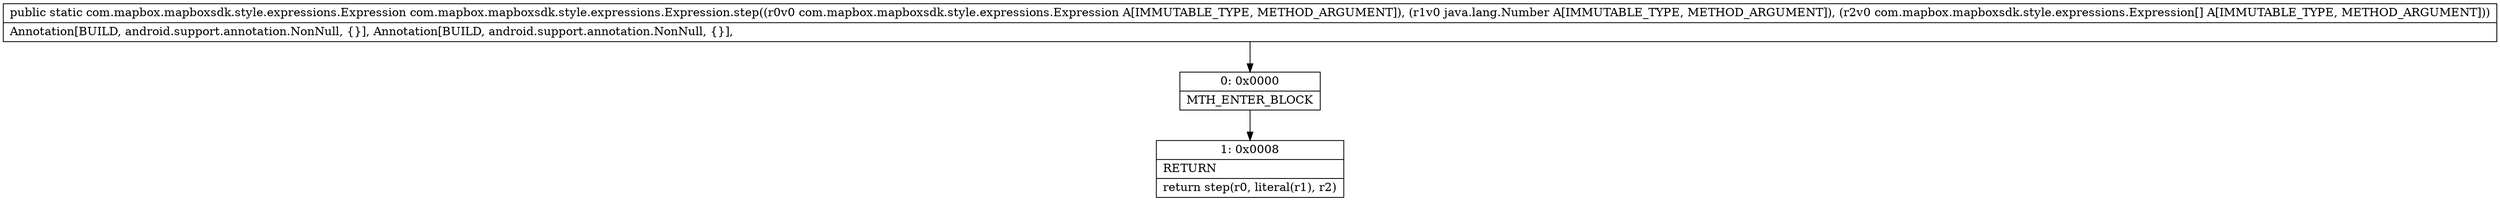 digraph "CFG forcom.mapbox.mapboxsdk.style.expressions.Expression.step(Lcom\/mapbox\/mapboxsdk\/style\/expressions\/Expression;Ljava\/lang\/Number;[Lcom\/mapbox\/mapboxsdk\/style\/expressions\/Expression;)Lcom\/mapbox\/mapboxsdk\/style\/expressions\/Expression;" {
Node_0 [shape=record,label="{0\:\ 0x0000|MTH_ENTER_BLOCK\l}"];
Node_1 [shape=record,label="{1\:\ 0x0008|RETURN\l|return step(r0, literal(r1), r2)\l}"];
MethodNode[shape=record,label="{public static com.mapbox.mapboxsdk.style.expressions.Expression com.mapbox.mapboxsdk.style.expressions.Expression.step((r0v0 com.mapbox.mapboxsdk.style.expressions.Expression A[IMMUTABLE_TYPE, METHOD_ARGUMENT]), (r1v0 java.lang.Number A[IMMUTABLE_TYPE, METHOD_ARGUMENT]), (r2v0 com.mapbox.mapboxsdk.style.expressions.Expression[] A[IMMUTABLE_TYPE, METHOD_ARGUMENT]))  | Annotation[BUILD, android.support.annotation.NonNull, \{\}], Annotation[BUILD, android.support.annotation.NonNull, \{\}], \l}"];
MethodNode -> Node_0;
Node_0 -> Node_1;
}

